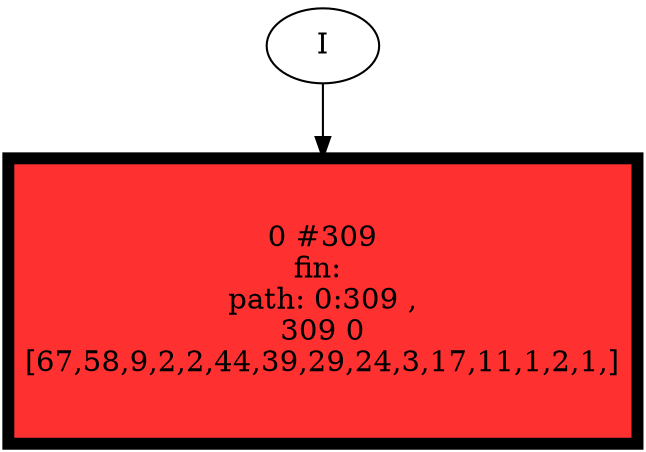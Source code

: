 // produced with flexfringe // 
digraph DFA {
	0 [label="root" shape=box];
		I -> 0;
	0 [ label="0 #309
fin: 
 path: 0:309 , 
309 0
[67,58,9,2,2,44,39,29,24,3,17,11,1,2,1,]" , style=filled, fillcolor="firebrick1", width=1.90755, height=1.90755, penwidth=5.73657];
}
